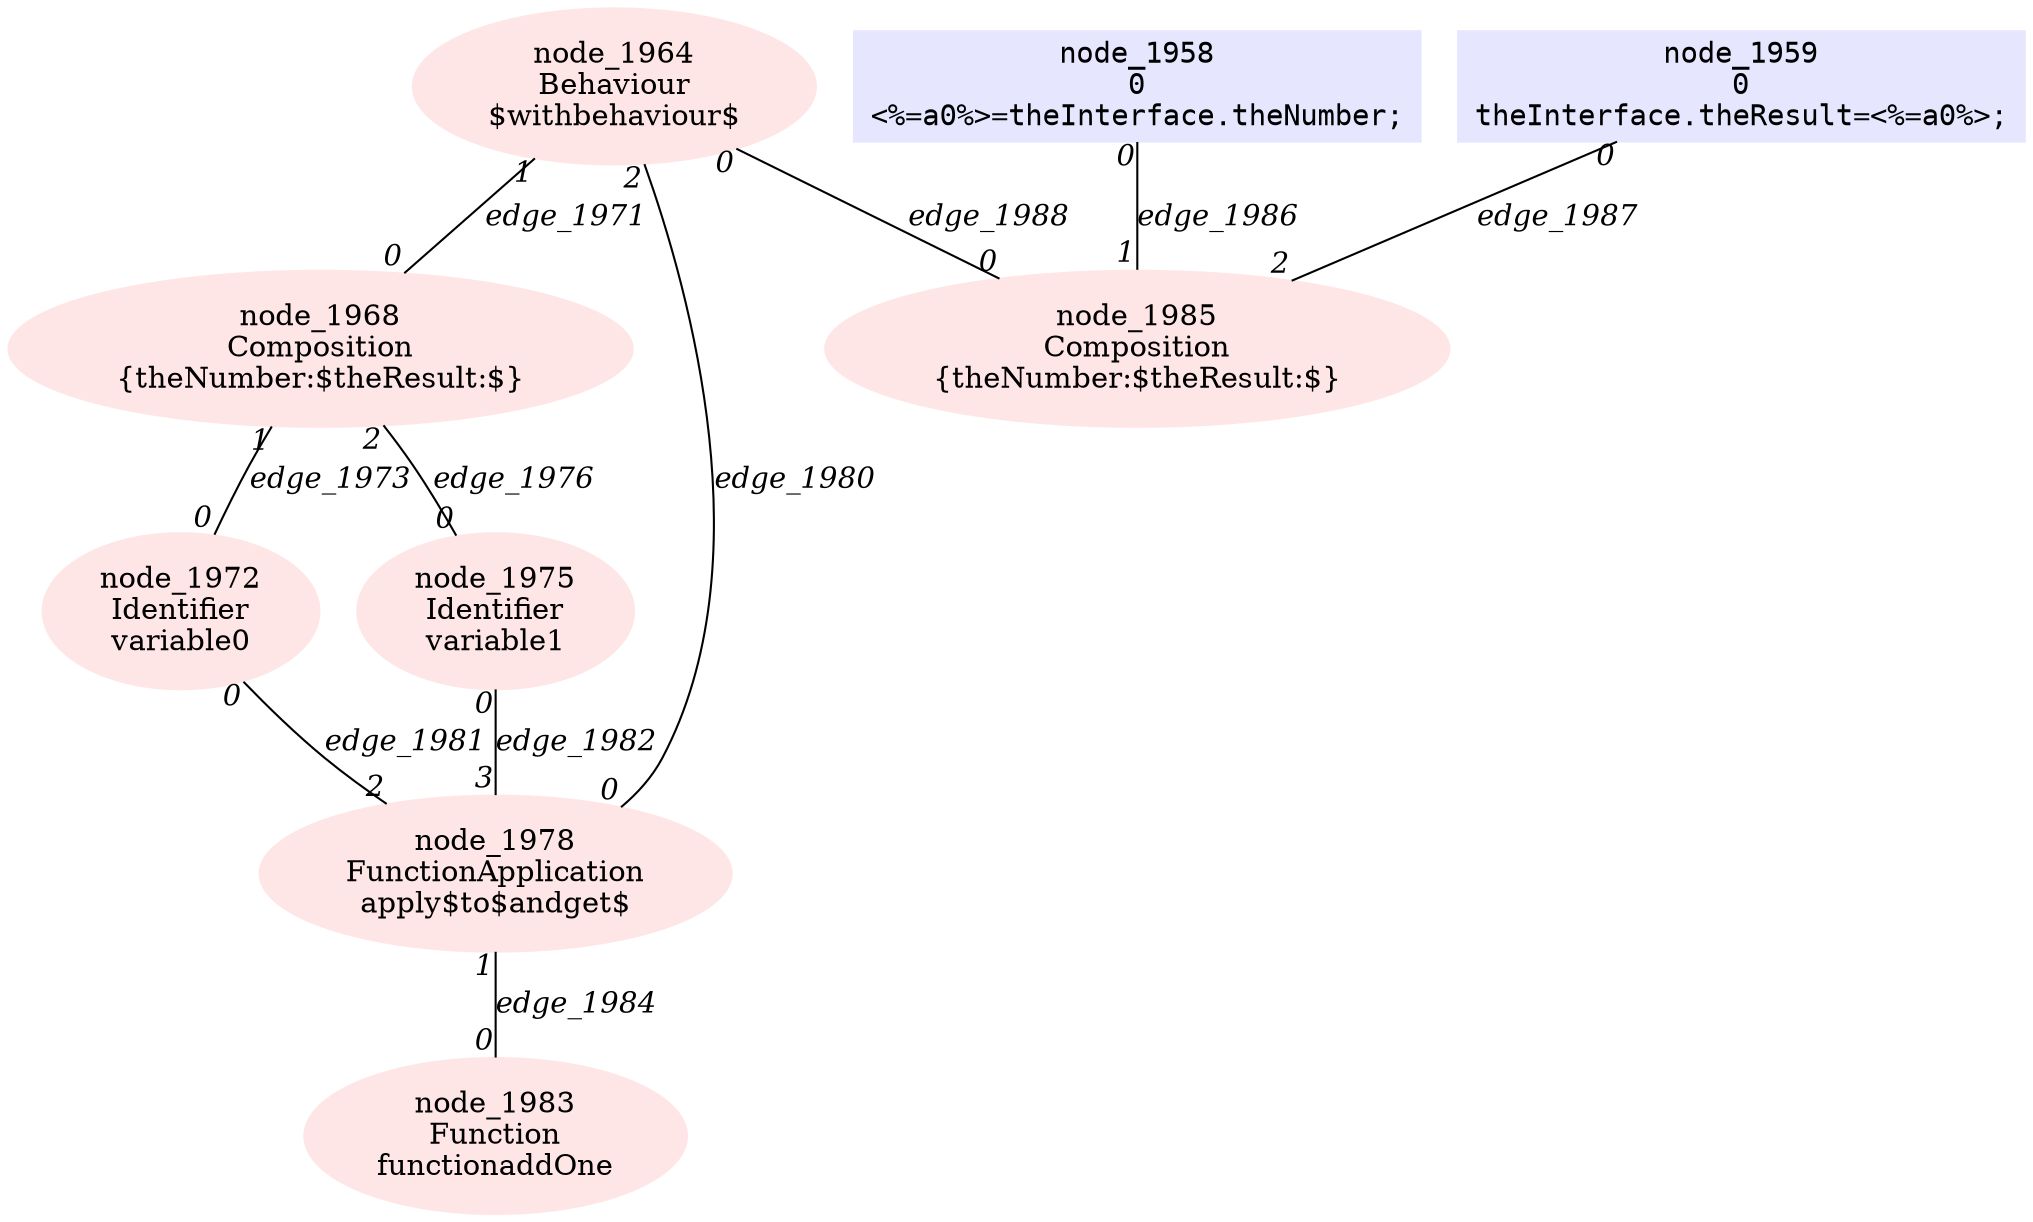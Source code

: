 digraph g{node_1964 [shape=ellipse, style=filled, color="0.0 0.1 1.0", label="node_1964
Behaviour
$withbehaviour$" ]
node_1968 [shape=ellipse, style=filled, color="0.0 0.1 1.0", label="node_1968
Composition
{theNumber:$theResult:$}" ]
node_1972 [shape=ellipse, style=filled, color="0.0 0.1 1.0", label="node_1972
Identifier
variable0" ]
node_1975 [shape=ellipse, style=filled, color="0.0 0.1 1.0", label="node_1975
Identifier
variable1" ]
node_1978 [shape=ellipse, style=filled, color="0.0 0.1 1.0", label="node_1978
FunctionApplication
apply$to$andget$" ]
node_1983 [shape=ellipse, style=filled, color="0.0 0.1 1.0", label="node_1983
Function
functionaddOne" ]
node_1985 [shape=ellipse, style=filled, color="0.0 0.1 1.0", label="node_1985
Composition
{theNumber:$theResult:$}" ]
node_1958 [shape=box, style=filled, color="0.66 0.1 1.0", fontname="Courier", label="node_1958
0
<%=a0%>=theInterface.theNumber;
" ]
node_1959 [shape=box, style=filled, color="0.66 0.1 1.0", fontname="Courier", label="node_1959
0
theInterface.theResult=<%=a0%>;
" ]
node_1964 -> node_1968 [dir=none, arrowHead=none, fontname="Times-Italic", label="edge_1971",  headlabel="0", taillabel="1" ]
node_1968 -> node_1972 [dir=none, arrowHead=none, fontname="Times-Italic", label="edge_1973",  headlabel="0", taillabel="1" ]
node_1968 -> node_1975 [dir=none, arrowHead=none, fontname="Times-Italic", label="edge_1976",  headlabel="0", taillabel="2" ]
node_1964 -> node_1978 [dir=none, arrowHead=none, fontname="Times-Italic", label="edge_1980",  headlabel="0", taillabel="2" ]
node_1972 -> node_1978 [dir=none, arrowHead=none, fontname="Times-Italic", label="edge_1981",  headlabel="2", taillabel="0" ]
node_1975 -> node_1978 [dir=none, arrowHead=none, fontname="Times-Italic", label="edge_1982",  headlabel="3", taillabel="0" ]
node_1978 -> node_1983 [dir=none, arrowHead=none, fontname="Times-Italic", label="edge_1984",  headlabel="0", taillabel="1" ]
node_1958 -> node_1985 [dir=none, arrowHead=none, fontname="Times-Italic", label="edge_1986",  headlabel="1", taillabel="0" ]
node_1959 -> node_1985 [dir=none, arrowHead=none, fontname="Times-Italic", label="edge_1987",  headlabel="2", taillabel="0" ]
node_1964 -> node_1985 [dir=none, arrowHead=none, fontname="Times-Italic", label="edge_1988",  headlabel="0", taillabel="0" ]
}